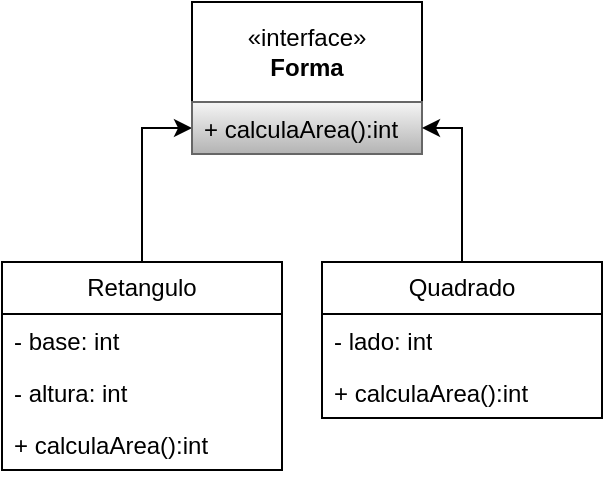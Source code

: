 <mxfile version="28.1.2">
  <diagram name="Página-1" id="G4PCL1p9-0vKmtoaM3zK">
    <mxGraphModel dx="474" dy="276" grid="1" gridSize="10" guides="1" tooltips="1" connect="1" arrows="1" fold="1" page="1" pageScale="1" pageWidth="827" pageHeight="1169" math="0" shadow="0">
      <root>
        <mxCell id="0" />
        <mxCell id="1" parent="0" />
        <mxCell id="78UgBjOQfgNDA3cunV0L-12" style="edgeStyle=orthogonalEdgeStyle;rounded=0;orthogonalLoop=1;jettySize=auto;html=1;exitX=0.5;exitY=0;exitDx=0;exitDy=0;entryX=0;entryY=0.5;entryDx=0;entryDy=0;" edge="1" parent="1" source="78UgBjOQfgNDA3cunV0L-1" target="78UgBjOQfgNDA3cunV0L-6">
          <mxGeometry relative="1" as="geometry" />
        </mxCell>
        <mxCell id="78UgBjOQfgNDA3cunV0L-1" value="Retangulo" style="swimlane;fontStyle=0;childLayout=stackLayout;horizontal=1;startSize=26;fillColor=none;horizontalStack=0;resizeParent=1;resizeParentMax=0;resizeLast=0;collapsible=1;marginBottom=0;whiteSpace=wrap;html=1;" vertex="1" parent="1">
          <mxGeometry x="260" y="300" width="140" height="104" as="geometry" />
        </mxCell>
        <mxCell id="78UgBjOQfgNDA3cunV0L-2" value="- base: int&amp;nbsp;" style="text;strokeColor=none;fillColor=none;align=left;verticalAlign=top;spacingLeft=4;spacingRight=4;overflow=hidden;rotatable=0;points=[[0,0.5],[1,0.5]];portConstraint=eastwest;whiteSpace=wrap;html=1;" vertex="1" parent="78UgBjOQfgNDA3cunV0L-1">
          <mxGeometry y="26" width="140" height="26" as="geometry" />
        </mxCell>
        <mxCell id="78UgBjOQfgNDA3cunV0L-3" value="- altura: int" style="text;strokeColor=none;fillColor=none;align=left;verticalAlign=top;spacingLeft=4;spacingRight=4;overflow=hidden;rotatable=0;points=[[0,0.5],[1,0.5]];portConstraint=eastwest;whiteSpace=wrap;html=1;" vertex="1" parent="78UgBjOQfgNDA3cunV0L-1">
          <mxGeometry y="52" width="140" height="26" as="geometry" />
        </mxCell>
        <mxCell id="78UgBjOQfgNDA3cunV0L-4" value="+ calculaArea():int" style="text;strokeColor=none;fillColor=none;align=left;verticalAlign=top;spacingLeft=4;spacingRight=4;overflow=hidden;rotatable=0;points=[[0,0.5],[1,0.5]];portConstraint=eastwest;whiteSpace=wrap;html=1;" vertex="1" parent="78UgBjOQfgNDA3cunV0L-1">
          <mxGeometry y="78" width="140" height="26" as="geometry" />
        </mxCell>
        <mxCell id="78UgBjOQfgNDA3cunV0L-5" value="«interface»&lt;br&gt;&lt;b&gt;Forma&lt;/b&gt;" style="html=1;whiteSpace=wrap;" vertex="1" parent="1">
          <mxGeometry x="355" y="170" width="115" height="50" as="geometry" />
        </mxCell>
        <mxCell id="78UgBjOQfgNDA3cunV0L-6" value="+ calculaArea():int" style="text;align=left;verticalAlign=top;spacingLeft=4;spacingRight=4;overflow=hidden;rotatable=0;points=[[0,0.5],[1,0.5]];portConstraint=eastwest;whiteSpace=wrap;html=1;rounded=0;glass=0;fillColor=#f5f5f5;strokeColor=#666666;gradientColor=#b3b3b3;" vertex="1" parent="1">
          <mxGeometry x="355" y="220" width="115" height="26" as="geometry" />
        </mxCell>
        <mxCell id="78UgBjOQfgNDA3cunV0L-13" style="edgeStyle=orthogonalEdgeStyle;rounded=0;orthogonalLoop=1;jettySize=auto;html=1;exitX=0.5;exitY=0;exitDx=0;exitDy=0;entryX=1;entryY=0.5;entryDx=0;entryDy=0;" edge="1" parent="1" source="78UgBjOQfgNDA3cunV0L-8" target="78UgBjOQfgNDA3cunV0L-6">
          <mxGeometry relative="1" as="geometry" />
        </mxCell>
        <mxCell id="78UgBjOQfgNDA3cunV0L-8" value="Quadrado" style="swimlane;fontStyle=0;childLayout=stackLayout;horizontal=1;startSize=26;fillColor=none;horizontalStack=0;resizeParent=1;resizeParentMax=0;resizeLast=0;collapsible=1;marginBottom=0;whiteSpace=wrap;html=1;" vertex="1" parent="1">
          <mxGeometry x="420" y="300" width="140" height="78" as="geometry" />
        </mxCell>
        <mxCell id="78UgBjOQfgNDA3cunV0L-9" value="- lado: int" style="text;strokeColor=none;fillColor=none;align=left;verticalAlign=top;spacingLeft=4;spacingRight=4;overflow=hidden;rotatable=0;points=[[0,0.5],[1,0.5]];portConstraint=eastwest;whiteSpace=wrap;html=1;" vertex="1" parent="78UgBjOQfgNDA3cunV0L-8">
          <mxGeometry y="26" width="140" height="26" as="geometry" />
        </mxCell>
        <mxCell id="78UgBjOQfgNDA3cunV0L-10" value="+ calculaArea():int" style="text;strokeColor=none;fillColor=none;align=left;verticalAlign=top;spacingLeft=4;spacingRight=4;overflow=hidden;rotatable=0;points=[[0,0.5],[1,0.5]];portConstraint=eastwest;whiteSpace=wrap;html=1;" vertex="1" parent="78UgBjOQfgNDA3cunV0L-8">
          <mxGeometry y="52" width="140" height="26" as="geometry" />
        </mxCell>
      </root>
    </mxGraphModel>
  </diagram>
</mxfile>

